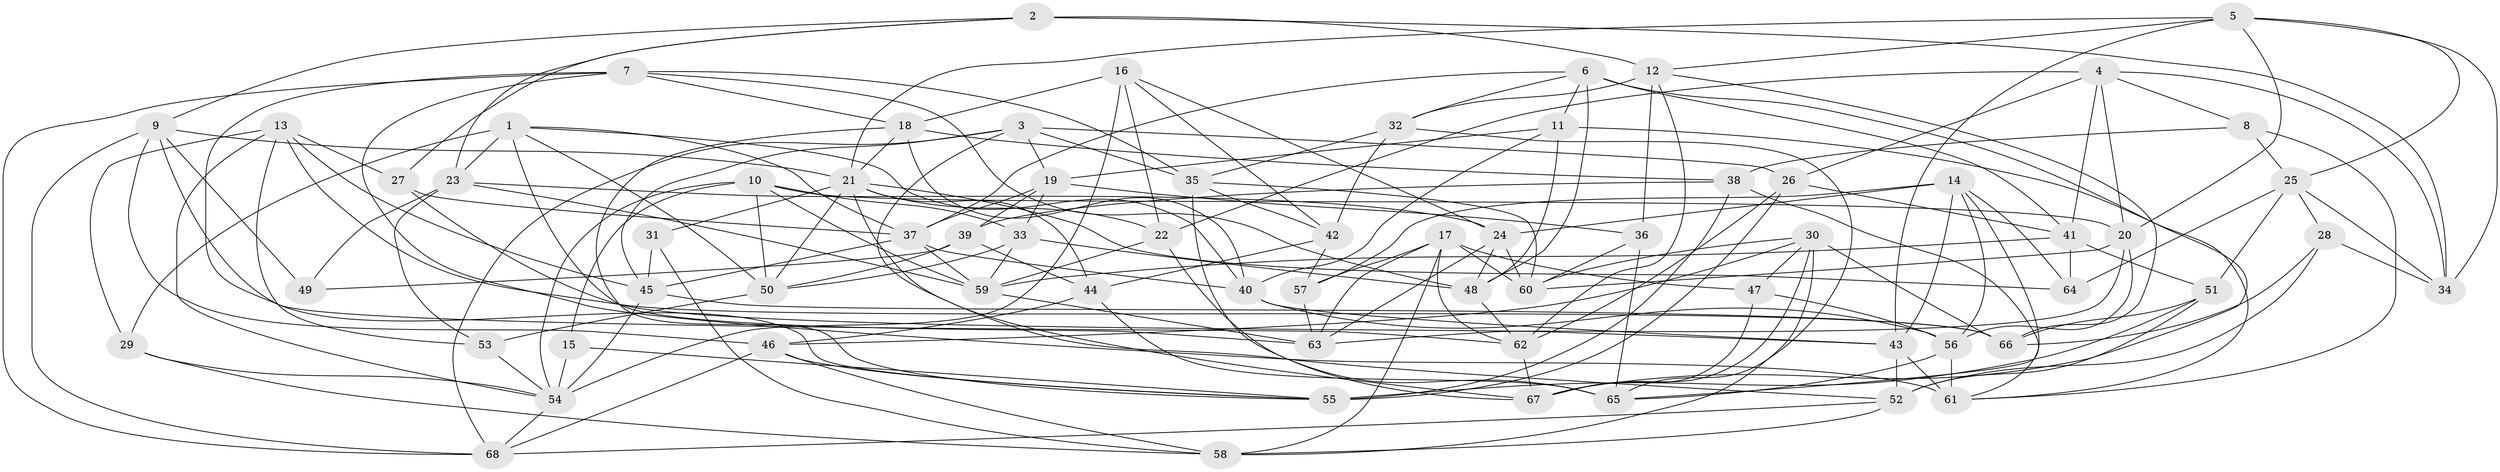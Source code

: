 // original degree distribution, {4: 1.0}
// Generated by graph-tools (version 1.1) at 2025/02/03/09/25 03:02:54]
// undirected, 68 vertices, 188 edges
graph export_dot {
graph [start="1"]
  node [color=gray90,style=filled];
  1;
  2;
  3;
  4;
  5;
  6;
  7;
  8;
  9;
  10;
  11;
  12;
  13;
  14;
  15;
  16;
  17;
  18;
  19;
  20;
  21;
  22;
  23;
  24;
  25;
  26;
  27;
  28;
  29;
  30;
  31;
  32;
  33;
  34;
  35;
  36;
  37;
  38;
  39;
  40;
  41;
  42;
  43;
  44;
  45;
  46;
  47;
  48;
  49;
  50;
  51;
  52;
  53;
  54;
  55;
  56;
  57;
  58;
  59;
  60;
  61;
  62;
  63;
  64;
  65;
  66;
  67;
  68;
  1 -- 23 [weight=1.0];
  1 -- 29 [weight=1.0];
  1 -- 37 [weight=1.0];
  1 -- 40 [weight=1.0];
  1 -- 50 [weight=1.0];
  1 -- 63 [weight=1.0];
  2 -- 9 [weight=1.0];
  2 -- 12 [weight=1.0];
  2 -- 23 [weight=1.0];
  2 -- 27 [weight=1.0];
  2 -- 34 [weight=2.0];
  3 -- 19 [weight=1.0];
  3 -- 26 [weight=1.0];
  3 -- 35 [weight=1.0];
  3 -- 45 [weight=1.0];
  3 -- 67 [weight=1.0];
  3 -- 68 [weight=1.0];
  4 -- 8 [weight=1.0];
  4 -- 20 [weight=1.0];
  4 -- 22 [weight=1.0];
  4 -- 26 [weight=1.0];
  4 -- 34 [weight=1.0];
  4 -- 41 [weight=1.0];
  5 -- 12 [weight=1.0];
  5 -- 20 [weight=1.0];
  5 -- 21 [weight=1.0];
  5 -- 25 [weight=1.0];
  5 -- 34 [weight=1.0];
  5 -- 43 [weight=1.0];
  6 -- 11 [weight=1.0];
  6 -- 32 [weight=1.0];
  6 -- 37 [weight=1.0];
  6 -- 41 [weight=1.0];
  6 -- 48 [weight=1.0];
  6 -- 67 [weight=1.0];
  7 -- 18 [weight=1.0];
  7 -- 35 [weight=1.0];
  7 -- 48 [weight=1.0];
  7 -- 55 [weight=1.0];
  7 -- 61 [weight=1.0];
  7 -- 68 [weight=1.0];
  8 -- 25 [weight=1.0];
  8 -- 38 [weight=1.0];
  8 -- 61 [weight=1.0];
  9 -- 21 [weight=1.0];
  9 -- 46 [weight=1.0];
  9 -- 49 [weight=1.0];
  9 -- 62 [weight=1.0];
  9 -- 68 [weight=1.0];
  10 -- 15 [weight=1.0];
  10 -- 20 [weight=1.0];
  10 -- 33 [weight=1.0];
  10 -- 50 [weight=1.0];
  10 -- 54 [weight=1.0];
  10 -- 59 [weight=1.0];
  11 -- 19 [weight=1.0];
  11 -- 40 [weight=1.0];
  11 -- 48 [weight=2.0];
  11 -- 61 [weight=1.0];
  12 -- 32 [weight=1.0];
  12 -- 36 [weight=1.0];
  12 -- 62 [weight=1.0];
  12 -- 66 [weight=1.0];
  13 -- 27 [weight=1.0];
  13 -- 29 [weight=1.0];
  13 -- 45 [weight=1.0];
  13 -- 53 [weight=1.0];
  13 -- 54 [weight=1.0];
  13 -- 66 [weight=1.0];
  14 -- 24 [weight=1.0];
  14 -- 43 [weight=1.0];
  14 -- 56 [weight=1.0];
  14 -- 57 [weight=1.0];
  14 -- 64 [weight=1.0];
  14 -- 65 [weight=1.0];
  15 -- 54 [weight=2.0];
  15 -- 55 [weight=1.0];
  16 -- 18 [weight=1.0];
  16 -- 22 [weight=1.0];
  16 -- 24 [weight=1.0];
  16 -- 42 [weight=1.0];
  16 -- 54 [weight=2.0];
  17 -- 47 [weight=1.0];
  17 -- 57 [weight=1.0];
  17 -- 58 [weight=1.0];
  17 -- 60 [weight=1.0];
  17 -- 62 [weight=1.0];
  17 -- 63 [weight=1.0];
  18 -- 21 [weight=1.0];
  18 -- 38 [weight=1.0];
  18 -- 40 [weight=1.0];
  18 -- 55 [weight=1.0];
  19 -- 33 [weight=1.0];
  19 -- 36 [weight=1.0];
  19 -- 37 [weight=1.0];
  19 -- 39 [weight=1.0];
  20 -- 56 [weight=1.0];
  20 -- 60 [weight=1.0];
  20 -- 63 [weight=1.0];
  21 -- 22 [weight=1.0];
  21 -- 31 [weight=2.0];
  21 -- 44 [weight=1.0];
  21 -- 50 [weight=1.0];
  21 -- 52 [weight=1.0];
  21 -- 64 [weight=1.0];
  22 -- 59 [weight=1.0];
  22 -- 65 [weight=2.0];
  23 -- 24 [weight=1.0];
  23 -- 49 [weight=1.0];
  23 -- 53 [weight=1.0];
  23 -- 59 [weight=1.0];
  24 -- 48 [weight=1.0];
  24 -- 60 [weight=1.0];
  24 -- 63 [weight=1.0];
  25 -- 28 [weight=1.0];
  25 -- 34 [weight=1.0];
  25 -- 51 [weight=1.0];
  25 -- 64 [weight=1.0];
  26 -- 41 [weight=1.0];
  26 -- 55 [weight=2.0];
  26 -- 62 [weight=1.0];
  27 -- 37 [weight=1.0];
  27 -- 43 [weight=1.0];
  28 -- 34 [weight=1.0];
  28 -- 52 [weight=1.0];
  28 -- 66 [weight=1.0];
  29 -- 54 [weight=1.0];
  29 -- 58 [weight=1.0];
  30 -- 46 [weight=1.0];
  30 -- 47 [weight=1.0];
  30 -- 58 [weight=1.0];
  30 -- 60 [weight=1.0];
  30 -- 66 [weight=1.0];
  30 -- 67 [weight=1.0];
  31 -- 45 [weight=1.0];
  31 -- 58 [weight=1.0];
  32 -- 35 [weight=1.0];
  32 -- 42 [weight=2.0];
  32 -- 65 [weight=1.0];
  33 -- 48 [weight=2.0];
  33 -- 50 [weight=1.0];
  33 -- 59 [weight=1.0];
  35 -- 42 [weight=1.0];
  35 -- 60 [weight=1.0];
  35 -- 67 [weight=1.0];
  36 -- 60 [weight=1.0];
  36 -- 65 [weight=1.0];
  37 -- 40 [weight=1.0];
  37 -- 45 [weight=1.0];
  37 -- 59 [weight=2.0];
  38 -- 39 [weight=1.0];
  38 -- 55 [weight=2.0];
  38 -- 61 [weight=1.0];
  39 -- 44 [weight=1.0];
  39 -- 49 [weight=2.0];
  39 -- 50 [weight=1.0];
  40 -- 43 [weight=1.0];
  40 -- 56 [weight=1.0];
  41 -- 51 [weight=1.0];
  41 -- 59 [weight=1.0];
  41 -- 64 [weight=1.0];
  42 -- 44 [weight=1.0];
  42 -- 57 [weight=1.0];
  43 -- 52 [weight=1.0];
  43 -- 61 [weight=1.0];
  44 -- 46 [weight=1.0];
  44 -- 65 [weight=2.0];
  45 -- 54 [weight=1.0];
  45 -- 66 [weight=1.0];
  46 -- 55 [weight=1.0];
  46 -- 58 [weight=1.0];
  46 -- 68 [weight=1.0];
  47 -- 56 [weight=1.0];
  47 -- 67 [weight=1.0];
  48 -- 62 [weight=1.0];
  50 -- 53 [weight=1.0];
  51 -- 52 [weight=1.0];
  51 -- 55 [weight=2.0];
  51 -- 66 [weight=1.0];
  52 -- 58 [weight=1.0];
  52 -- 68 [weight=1.0];
  53 -- 54 [weight=1.0];
  54 -- 68 [weight=1.0];
  56 -- 61 [weight=1.0];
  56 -- 65 [weight=1.0];
  57 -- 63 [weight=1.0];
  59 -- 63 [weight=1.0];
  62 -- 67 [weight=1.0];
}
